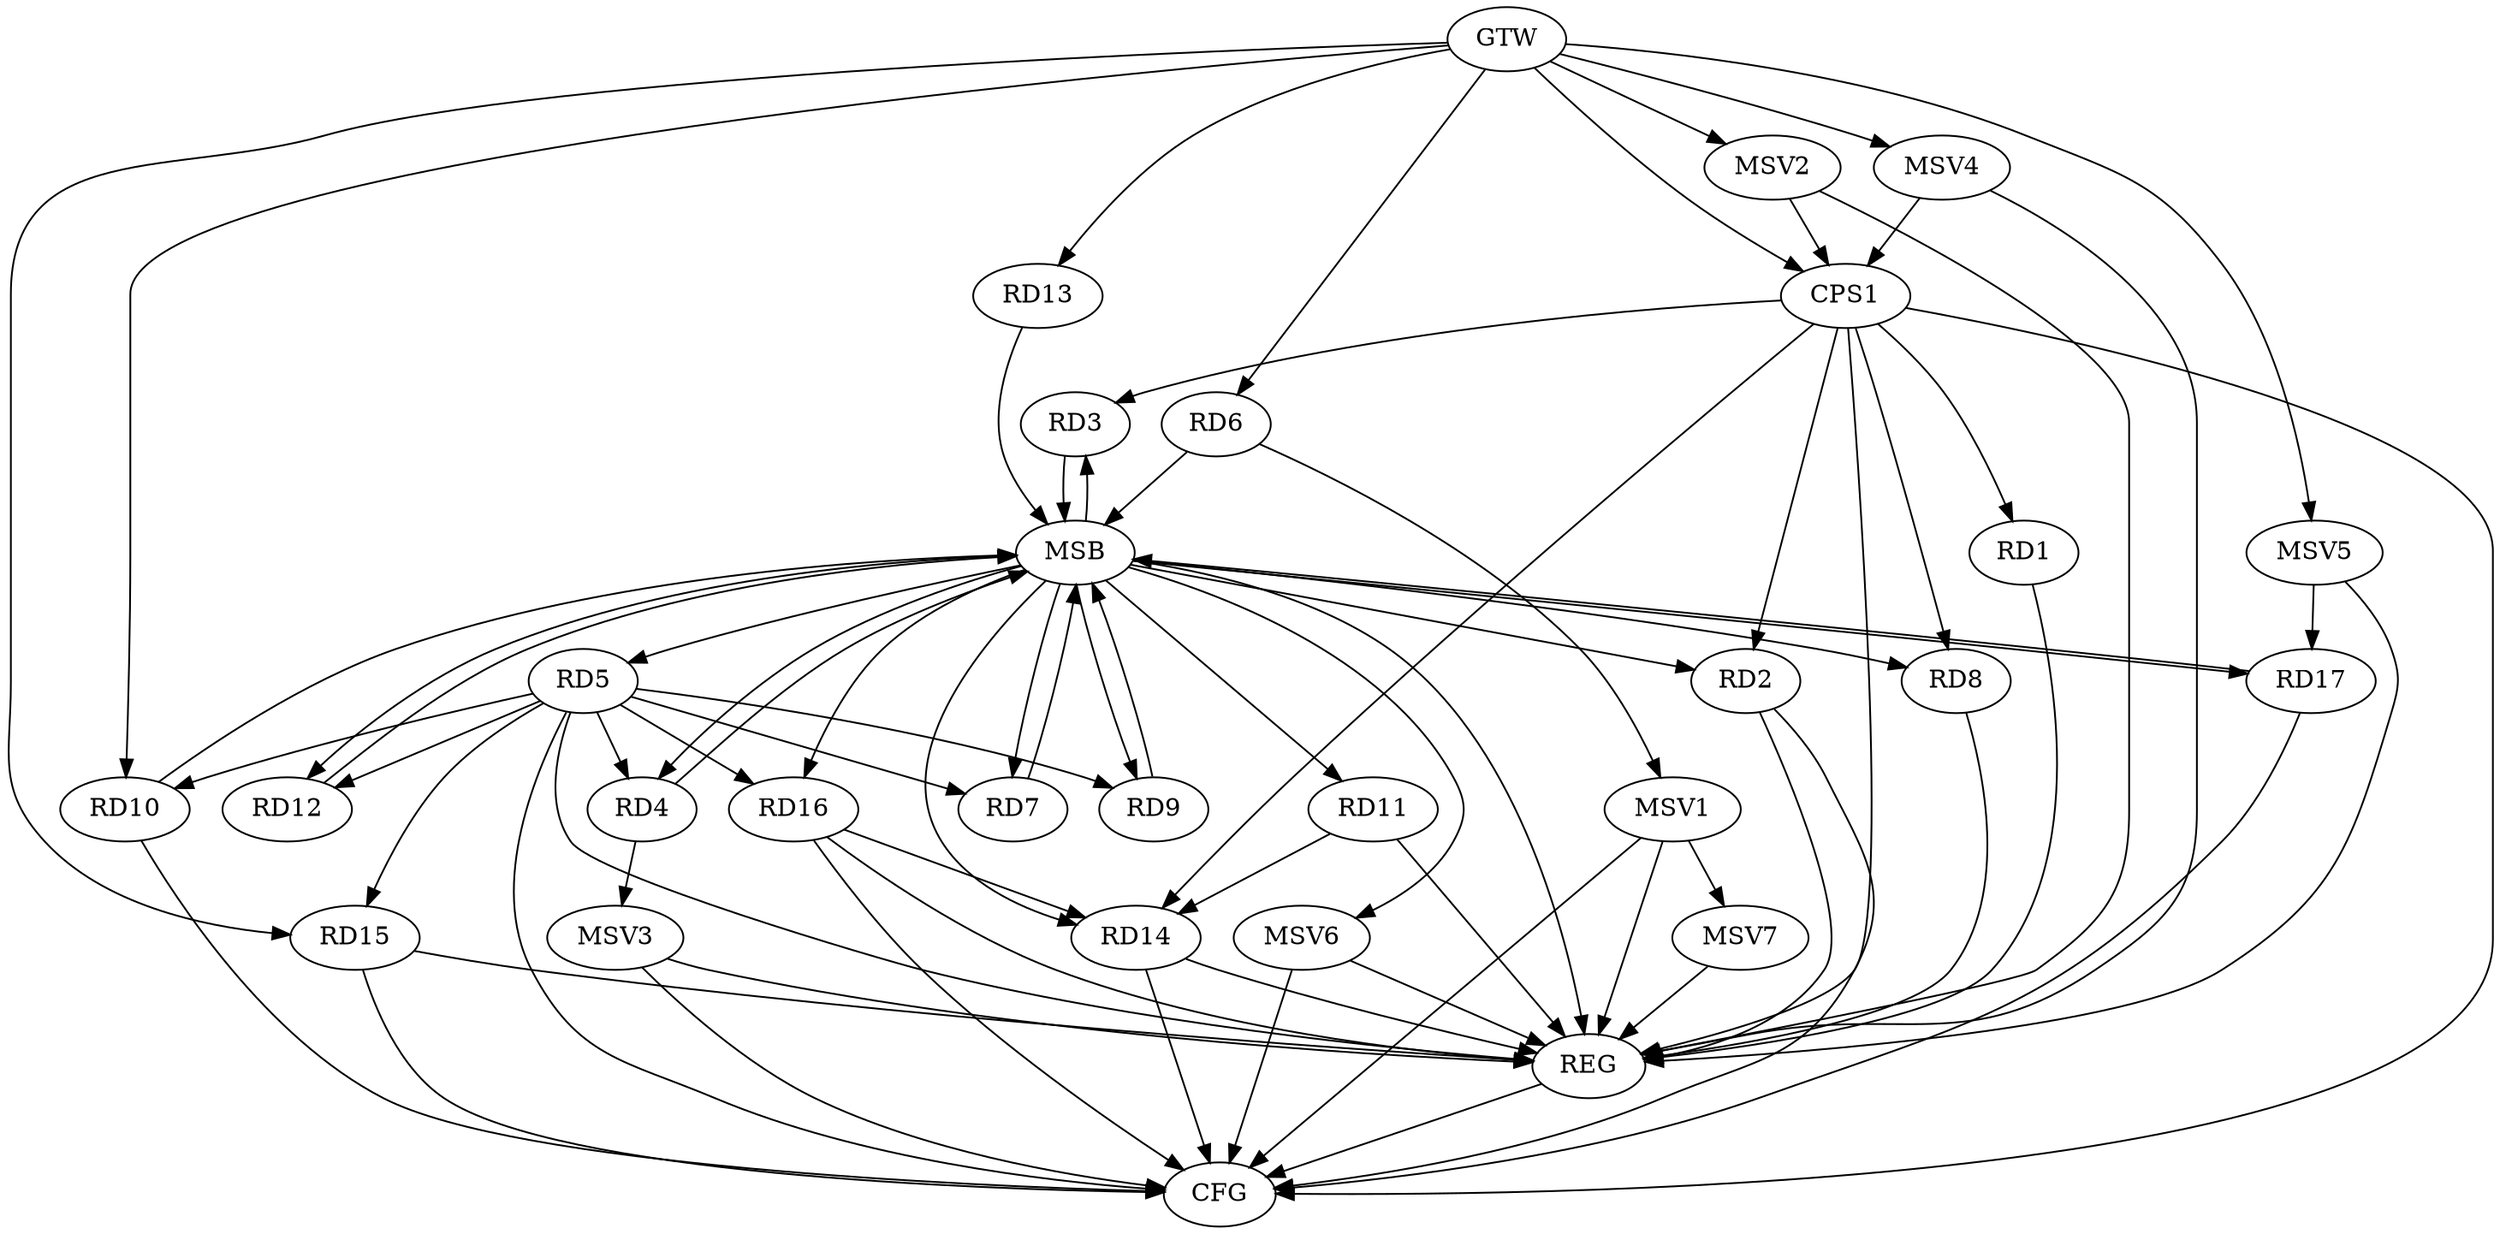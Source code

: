 strict digraph G {
  RD1 [ label="RD1" ];
  RD2 [ label="RD2" ];
  RD3 [ label="RD3" ];
  RD4 [ label="RD4" ];
  RD5 [ label="RD5" ];
  RD6 [ label="RD6" ];
  RD7 [ label="RD7" ];
  RD8 [ label="RD8" ];
  RD9 [ label="RD9" ];
  RD10 [ label="RD10" ];
  RD11 [ label="RD11" ];
  RD12 [ label="RD12" ];
  RD13 [ label="RD13" ];
  RD14 [ label="RD14" ];
  RD15 [ label="RD15" ];
  RD16 [ label="RD16" ];
  RD17 [ label="RD17" ];
  CPS1 [ label="CPS1" ];
  GTW [ label="GTW" ];
  REG [ label="REG" ];
  MSB [ label="MSB" ];
  CFG [ label="CFG" ];
  MSV1 [ label="MSV1" ];
  MSV2 [ label="MSV2" ];
  MSV3 [ label="MSV3" ];
  MSV4 [ label="MSV4" ];
  MSV5 [ label="MSV5" ];
  MSV6 [ label="MSV6" ];
  MSV7 [ label="MSV7" ];
  RD5 -> RD12;
  RD5 -> RD16;
  RD11 -> RD14;
  RD16 -> RD14;
  CPS1 -> RD1;
  CPS1 -> RD2;
  CPS1 -> RD3;
  CPS1 -> RD8;
  CPS1 -> RD14;
  GTW -> RD6;
  GTW -> RD10;
  GTW -> RD13;
  GTW -> RD15;
  GTW -> CPS1;
  RD1 -> REG;
  RD2 -> REG;
  RD5 -> REG;
  RD8 -> REG;
  RD11 -> REG;
  RD14 -> REG;
  RD15 -> REG;
  RD16 -> REG;
  CPS1 -> REG;
  RD3 -> MSB;
  MSB -> REG;
  RD4 -> MSB;
  MSB -> RD12;
  RD6 -> MSB;
  MSB -> RD2;
  RD7 -> MSB;
  MSB -> RD8;
  MSB -> RD16;
  RD9 -> MSB;
  MSB -> RD5;
  MSB -> RD7;
  MSB -> RD11;
  RD10 -> MSB;
  RD12 -> MSB;
  MSB -> RD3;
  MSB -> RD4;
  MSB -> RD9;
  RD13 -> MSB;
  MSB -> RD17;
  RD17 -> MSB;
  MSB -> RD14;
  RD15 -> CFG;
  RD2 -> CFG;
  RD14 -> CFG;
  RD17 -> CFG;
  RD16 -> CFG;
  RD10 -> CFG;
  CPS1 -> CFG;
  REG -> CFG;
  RD5 -> CFG;
  RD5 -> RD9;
  RD5 -> RD15;
  RD5 -> RD7;
  RD5 -> RD4;
  RD5 -> RD10;
  RD6 -> MSV1;
  MSV1 -> REG;
  MSV1 -> CFG;
  MSV2 -> CPS1;
  GTW -> MSV2;
  MSV2 -> REG;
  RD4 -> MSV3;
  MSV3 -> REG;
  MSV3 -> CFG;
  MSV4 -> CPS1;
  GTW -> MSV4;
  MSV4 -> REG;
  MSV5 -> RD17;
  GTW -> MSV5;
  MSV5 -> REG;
  MSB -> MSV6;
  MSV6 -> REG;
  MSV6 -> CFG;
  MSV1 -> MSV7;
  MSV7 -> REG;
}
